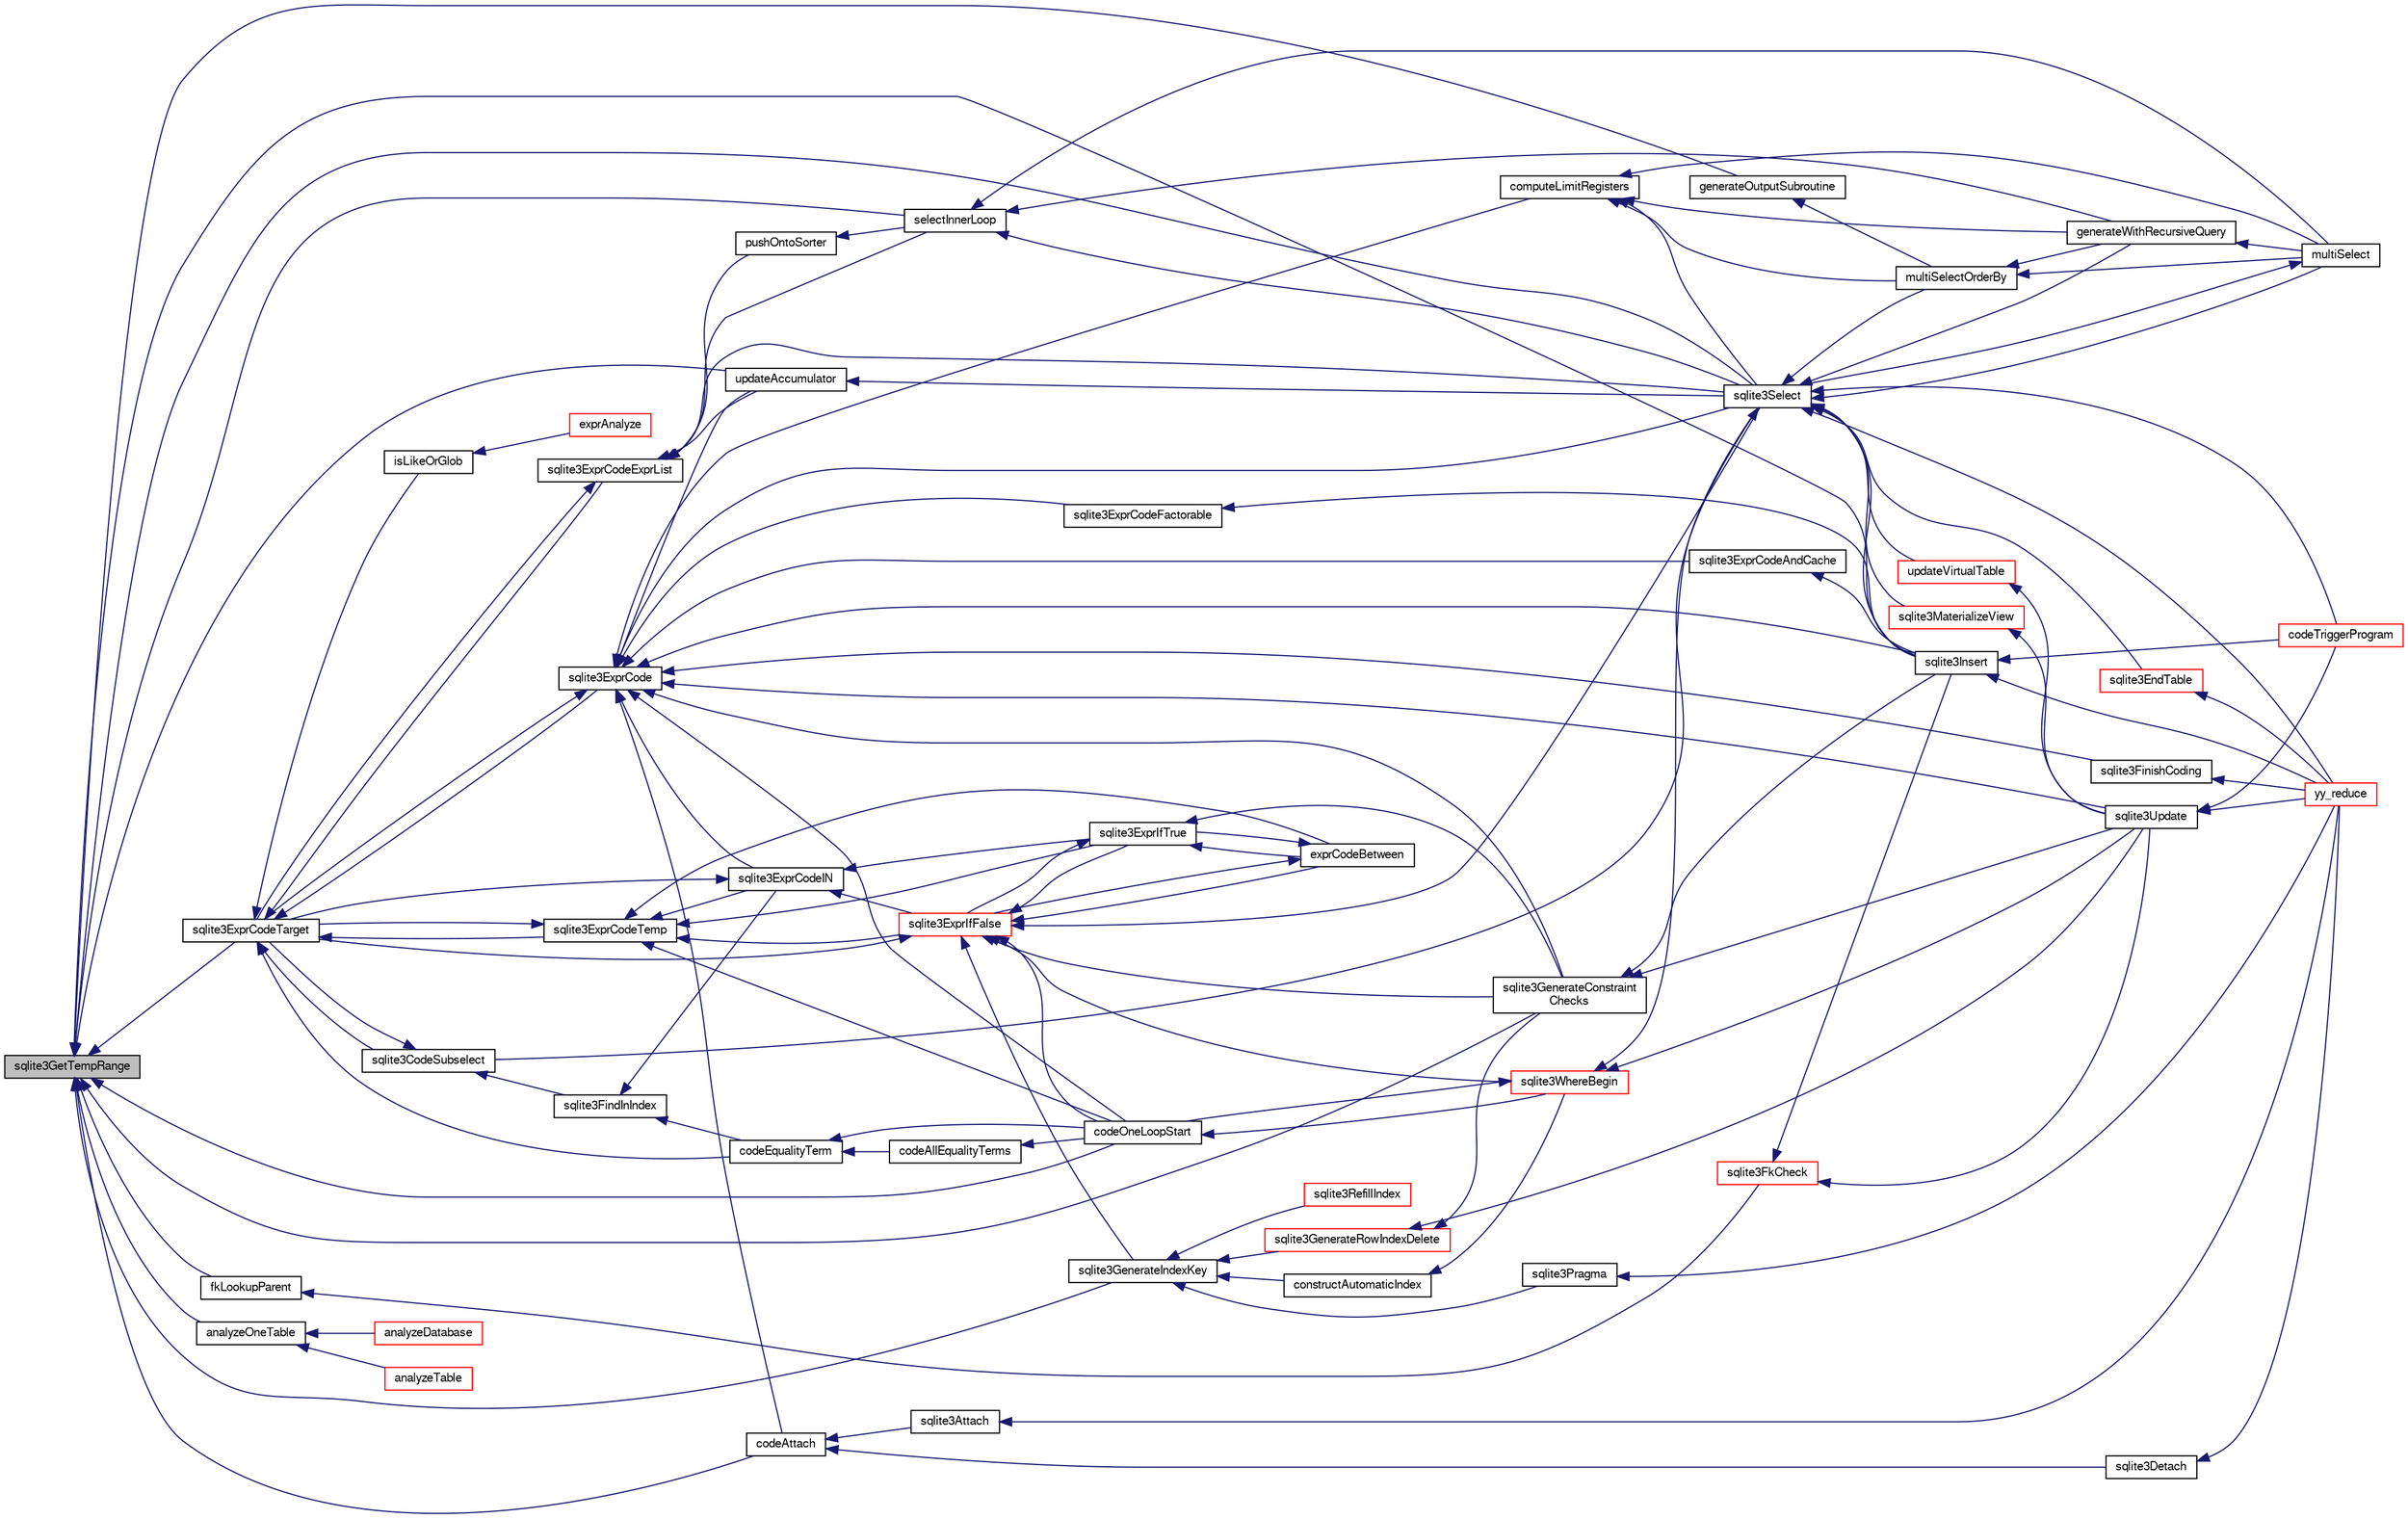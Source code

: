 digraph "sqlite3GetTempRange"
{
  edge [fontname="FreeSans",fontsize="10",labelfontname="FreeSans",labelfontsize="10"];
  node [fontname="FreeSans",fontsize="10",shape=record];
  rankdir="LR";
  Node558359 [label="sqlite3GetTempRange",height=0.2,width=0.4,color="black", fillcolor="grey75", style="filled", fontcolor="black"];
  Node558359 -> Node558360 [dir="back",color="midnightblue",fontsize="10",style="solid",fontname="FreeSans"];
  Node558360 [label="sqlite3ExprCodeTarget",height=0.2,width=0.4,color="black", fillcolor="white", style="filled",URL="$sqlite3_8c.html#a4f308397a0a3ed299ed31aaa1ae2a293"];
  Node558360 -> Node558361 [dir="back",color="midnightblue",fontsize="10",style="solid",fontname="FreeSans"];
  Node558361 [label="sqlite3CodeSubselect",height=0.2,width=0.4,color="black", fillcolor="white", style="filled",URL="$sqlite3_8c.html#aa69b46d2204a1d1b110107a1be12ee0c"];
  Node558361 -> Node558362 [dir="back",color="midnightblue",fontsize="10",style="solid",fontname="FreeSans"];
  Node558362 [label="sqlite3FindInIndex",height=0.2,width=0.4,color="black", fillcolor="white", style="filled",URL="$sqlite3_8c.html#af7d8c56ab0231f44bb5f87b3fafeffb2"];
  Node558362 -> Node558363 [dir="back",color="midnightblue",fontsize="10",style="solid",fontname="FreeSans"];
  Node558363 [label="sqlite3ExprCodeIN",height=0.2,width=0.4,color="black", fillcolor="white", style="filled",URL="$sqlite3_8c.html#ad9cf4f5b5ffb90c24a4a0900c8626193"];
  Node558363 -> Node558360 [dir="back",color="midnightblue",fontsize="10",style="solid",fontname="FreeSans"];
  Node558363 -> Node558364 [dir="back",color="midnightblue",fontsize="10",style="solid",fontname="FreeSans"];
  Node558364 [label="sqlite3ExprIfTrue",height=0.2,width=0.4,color="black", fillcolor="white", style="filled",URL="$sqlite3_8c.html#ad93a55237c23e1b743ab1f59df1a1444"];
  Node558364 -> Node558365 [dir="back",color="midnightblue",fontsize="10",style="solid",fontname="FreeSans"];
  Node558365 [label="exprCodeBetween",height=0.2,width=0.4,color="black", fillcolor="white", style="filled",URL="$sqlite3_8c.html#abd053493214542bca8f406f42145d173"];
  Node558365 -> Node558364 [dir="back",color="midnightblue",fontsize="10",style="solid",fontname="FreeSans"];
  Node558365 -> Node558366 [dir="back",color="midnightblue",fontsize="10",style="solid",fontname="FreeSans"];
  Node558366 [label="sqlite3ExprIfFalse",height=0.2,width=0.4,color="red", fillcolor="white", style="filled",URL="$sqlite3_8c.html#af97ecccb5d56e321e118414b08f65b71"];
  Node558366 -> Node558360 [dir="back",color="midnightblue",fontsize="10",style="solid",fontname="FreeSans"];
  Node558366 -> Node558365 [dir="back",color="midnightblue",fontsize="10",style="solid",fontname="FreeSans"];
  Node558366 -> Node558364 [dir="back",color="midnightblue",fontsize="10",style="solid",fontname="FreeSans"];
  Node558366 -> Node558367 [dir="back",color="midnightblue",fontsize="10",style="solid",fontname="FreeSans"];
  Node558367 [label="sqlite3GenerateIndexKey",height=0.2,width=0.4,color="black", fillcolor="white", style="filled",URL="$sqlite3_8c.html#ab85ac93d5c5e6760f45f07897be7f272"];
  Node558367 -> Node558368 [dir="back",color="midnightblue",fontsize="10",style="solid",fontname="FreeSans"];
  Node558368 [label="sqlite3RefillIndex",height=0.2,width=0.4,color="red", fillcolor="white", style="filled",URL="$sqlite3_8c.html#a17be5b679d9181b961ea9ba4a18d4f80"];
  Node558367 -> Node558379 [dir="back",color="midnightblue",fontsize="10",style="solid",fontname="FreeSans"];
  Node558379 [label="sqlite3GenerateRowIndexDelete",height=0.2,width=0.4,color="red", fillcolor="white", style="filled",URL="$sqlite3_8c.html#a09c23ae08a7c469d62705f067d7a2135"];
  Node558379 -> Node558393 [dir="back",color="midnightblue",fontsize="10",style="solid",fontname="FreeSans"];
  Node558393 [label="sqlite3GenerateConstraint\lChecks",height=0.2,width=0.4,color="black", fillcolor="white", style="filled",URL="$sqlite3_8c.html#aef639c1e6a0c0a67ca6e7690ad931bd2"];
  Node558393 -> Node558391 [dir="back",color="midnightblue",fontsize="10",style="solid",fontname="FreeSans"];
  Node558391 [label="sqlite3Insert",height=0.2,width=0.4,color="black", fillcolor="white", style="filled",URL="$sqlite3_8c.html#a5b17c9c2000bae6bdff8e6be48d7dc2b"];
  Node558391 -> Node558384 [dir="back",color="midnightblue",fontsize="10",style="solid",fontname="FreeSans"];
  Node558384 [label="codeTriggerProgram",height=0.2,width=0.4,color="red", fillcolor="white", style="filled",URL="$sqlite3_8c.html#a120801f59d9281d201d2ff4b2606836e"];
  Node558391 -> Node558371 [dir="back",color="midnightblue",fontsize="10",style="solid",fontname="FreeSans"];
  Node558371 [label="yy_reduce",height=0.2,width=0.4,color="red", fillcolor="white", style="filled",URL="$sqlite3_8c.html#a7c419a9b25711c666a9a2449ef377f14"];
  Node558393 -> Node558389 [dir="back",color="midnightblue",fontsize="10",style="solid",fontname="FreeSans"];
  Node558389 [label="sqlite3Update",height=0.2,width=0.4,color="black", fillcolor="white", style="filled",URL="$sqlite3_8c.html#ac5aa67c46e8cc8174566fabe6809fafa"];
  Node558389 -> Node558384 [dir="back",color="midnightblue",fontsize="10",style="solid",fontname="FreeSans"];
  Node558389 -> Node558371 [dir="back",color="midnightblue",fontsize="10",style="solid",fontname="FreeSans"];
  Node558379 -> Node558389 [dir="back",color="midnightblue",fontsize="10",style="solid",fontname="FreeSans"];
  Node558367 -> Node558394 [dir="back",color="midnightblue",fontsize="10",style="solid",fontname="FreeSans"];
  Node558394 [label="sqlite3Pragma",height=0.2,width=0.4,color="black", fillcolor="white", style="filled",URL="$sqlite3_8c.html#a111391370f58f8e6a6eca51fd34d62ed"];
  Node558394 -> Node558371 [dir="back",color="midnightblue",fontsize="10",style="solid",fontname="FreeSans"];
  Node558367 -> Node558395 [dir="back",color="midnightblue",fontsize="10",style="solid",fontname="FreeSans"];
  Node558395 [label="constructAutomaticIndex",height=0.2,width=0.4,color="black", fillcolor="white", style="filled",URL="$sqlite3_8c.html#aad43d38bc718f4c8e8d0dd8f33ed526f"];
  Node558395 -> Node558396 [dir="back",color="midnightblue",fontsize="10",style="solid",fontname="FreeSans"];
  Node558396 [label="sqlite3WhereBegin",height=0.2,width=0.4,color="red", fillcolor="white", style="filled",URL="$sqlite3_8c.html#acad049f5c9a96a8118cffd5e5ce89f7c"];
  Node558396 -> Node558399 [dir="back",color="midnightblue",fontsize="10",style="solid",fontname="FreeSans"];
  Node558399 [label="sqlite3Select",height=0.2,width=0.4,color="black", fillcolor="white", style="filled",URL="$sqlite3_8c.html#a2465ee8c956209ba4b272477b7c21a45"];
  Node558399 -> Node558361 [dir="back",color="midnightblue",fontsize="10",style="solid",fontname="FreeSans"];
  Node558399 -> Node558374 [dir="back",color="midnightblue",fontsize="10",style="solid",fontname="FreeSans"];
  Node558374 [label="sqlite3EndTable",height=0.2,width=0.4,color="red", fillcolor="white", style="filled",URL="$sqlite3_8c.html#a7b5f2c66c0f0b6f819d970ca389768b0"];
  Node558374 -> Node558371 [dir="back",color="midnightblue",fontsize="10",style="solid",fontname="FreeSans"];
  Node558399 -> Node558400 [dir="back",color="midnightblue",fontsize="10",style="solid",fontname="FreeSans"];
  Node558400 [label="sqlite3MaterializeView",height=0.2,width=0.4,color="red", fillcolor="white", style="filled",URL="$sqlite3_8c.html#a4557984b0b75f998fb0c3f231c9b1def"];
  Node558400 -> Node558389 [dir="back",color="midnightblue",fontsize="10",style="solid",fontname="FreeSans"];
  Node558399 -> Node558391 [dir="back",color="midnightblue",fontsize="10",style="solid",fontname="FreeSans"];
  Node558399 -> Node558401 [dir="back",color="midnightblue",fontsize="10",style="solid",fontname="FreeSans"];
  Node558401 [label="generateWithRecursiveQuery",height=0.2,width=0.4,color="black", fillcolor="white", style="filled",URL="$sqlite3_8c.html#ade2c3663fa9c3b9676507984b9483942"];
  Node558401 -> Node558402 [dir="back",color="midnightblue",fontsize="10",style="solid",fontname="FreeSans"];
  Node558402 [label="multiSelect",height=0.2,width=0.4,color="black", fillcolor="white", style="filled",URL="$sqlite3_8c.html#a6456c61f3d9b2389738753cedfa24fa7"];
  Node558402 -> Node558399 [dir="back",color="midnightblue",fontsize="10",style="solid",fontname="FreeSans"];
  Node558399 -> Node558402 [dir="back",color="midnightblue",fontsize="10",style="solid",fontname="FreeSans"];
  Node558399 -> Node558403 [dir="back",color="midnightblue",fontsize="10",style="solid",fontname="FreeSans"];
  Node558403 [label="multiSelectOrderBy",height=0.2,width=0.4,color="black", fillcolor="white", style="filled",URL="$sqlite3_8c.html#afcdb8488c6f4dfdadaf9f04bca35b808"];
  Node558403 -> Node558401 [dir="back",color="midnightblue",fontsize="10",style="solid",fontname="FreeSans"];
  Node558403 -> Node558402 [dir="back",color="midnightblue",fontsize="10",style="solid",fontname="FreeSans"];
  Node558399 -> Node558384 [dir="back",color="midnightblue",fontsize="10",style="solid",fontname="FreeSans"];
  Node558399 -> Node558404 [dir="back",color="midnightblue",fontsize="10",style="solid",fontname="FreeSans"];
  Node558404 [label="updateVirtualTable",height=0.2,width=0.4,color="red", fillcolor="white", style="filled",URL="$sqlite3_8c.html#a740220531db9293c39a2cdd7da3f74e1"];
  Node558404 -> Node558389 [dir="back",color="midnightblue",fontsize="10",style="solid",fontname="FreeSans"];
  Node558399 -> Node558371 [dir="back",color="midnightblue",fontsize="10",style="solid",fontname="FreeSans"];
  Node558396 -> Node558389 [dir="back",color="midnightblue",fontsize="10",style="solid",fontname="FreeSans"];
  Node558396 -> Node558405 [dir="back",color="midnightblue",fontsize="10",style="solid",fontname="FreeSans"];
  Node558405 [label="codeOneLoopStart",height=0.2,width=0.4,color="black", fillcolor="white", style="filled",URL="$sqlite3_8c.html#aa868875120b151c169cc79139ed6e008"];
  Node558405 -> Node558396 [dir="back",color="midnightblue",fontsize="10",style="solid",fontname="FreeSans"];
  Node558366 -> Node558393 [dir="back",color="midnightblue",fontsize="10",style="solid",fontname="FreeSans"];
  Node558366 -> Node558399 [dir="back",color="midnightblue",fontsize="10",style="solid",fontname="FreeSans"];
  Node558366 -> Node558405 [dir="back",color="midnightblue",fontsize="10",style="solid",fontname="FreeSans"];
  Node558366 -> Node558396 [dir="back",color="midnightblue",fontsize="10",style="solid",fontname="FreeSans"];
  Node558364 -> Node558366 [dir="back",color="midnightblue",fontsize="10",style="solid",fontname="FreeSans"];
  Node558364 -> Node558393 [dir="back",color="midnightblue",fontsize="10",style="solid",fontname="FreeSans"];
  Node558363 -> Node558366 [dir="back",color="midnightblue",fontsize="10",style="solid",fontname="FreeSans"];
  Node558362 -> Node558406 [dir="back",color="midnightblue",fontsize="10",style="solid",fontname="FreeSans"];
  Node558406 [label="codeEqualityTerm",height=0.2,width=0.4,color="black", fillcolor="white", style="filled",URL="$sqlite3_8c.html#ad88a57073f031452c9843e97f15acc47"];
  Node558406 -> Node558407 [dir="back",color="midnightblue",fontsize="10",style="solid",fontname="FreeSans"];
  Node558407 [label="codeAllEqualityTerms",height=0.2,width=0.4,color="black", fillcolor="white", style="filled",URL="$sqlite3_8c.html#a3095598b812500a4efe41bf17cd49381"];
  Node558407 -> Node558405 [dir="back",color="midnightblue",fontsize="10",style="solid",fontname="FreeSans"];
  Node558406 -> Node558405 [dir="back",color="midnightblue",fontsize="10",style="solid",fontname="FreeSans"];
  Node558361 -> Node558360 [dir="back",color="midnightblue",fontsize="10",style="solid",fontname="FreeSans"];
  Node558360 -> Node558408 [dir="back",color="midnightblue",fontsize="10",style="solid",fontname="FreeSans"];
  Node558408 [label="sqlite3ExprCodeTemp",height=0.2,width=0.4,color="black", fillcolor="white", style="filled",URL="$sqlite3_8c.html#a3bc5c1ccb3c5851847e2aeb4a84ae1fc"];
  Node558408 -> Node558363 [dir="back",color="midnightblue",fontsize="10",style="solid",fontname="FreeSans"];
  Node558408 -> Node558360 [dir="back",color="midnightblue",fontsize="10",style="solid",fontname="FreeSans"];
  Node558408 -> Node558365 [dir="back",color="midnightblue",fontsize="10",style="solid",fontname="FreeSans"];
  Node558408 -> Node558364 [dir="back",color="midnightblue",fontsize="10",style="solid",fontname="FreeSans"];
  Node558408 -> Node558366 [dir="back",color="midnightblue",fontsize="10",style="solid",fontname="FreeSans"];
  Node558408 -> Node558405 [dir="back",color="midnightblue",fontsize="10",style="solid",fontname="FreeSans"];
  Node558360 -> Node558409 [dir="back",color="midnightblue",fontsize="10",style="solid",fontname="FreeSans"];
  Node558409 [label="sqlite3ExprCode",height=0.2,width=0.4,color="black", fillcolor="white", style="filled",URL="$sqlite3_8c.html#a75f270fb0b111b86924cca4ea507b417"];
  Node558409 -> Node558363 [dir="back",color="midnightblue",fontsize="10",style="solid",fontname="FreeSans"];
  Node558409 -> Node558360 [dir="back",color="midnightblue",fontsize="10",style="solid",fontname="FreeSans"];
  Node558409 -> Node558410 [dir="back",color="midnightblue",fontsize="10",style="solid",fontname="FreeSans"];
  Node558410 [label="sqlite3ExprCodeFactorable",height=0.2,width=0.4,color="black", fillcolor="white", style="filled",URL="$sqlite3_8c.html#a843f7fd58eec5a683c1fd8435fcd1e84"];
  Node558410 -> Node558391 [dir="back",color="midnightblue",fontsize="10",style="solid",fontname="FreeSans"];
  Node558409 -> Node558411 [dir="back",color="midnightblue",fontsize="10",style="solid",fontname="FreeSans"];
  Node558411 [label="sqlite3ExprCodeAndCache",height=0.2,width=0.4,color="black", fillcolor="white", style="filled",URL="$sqlite3_8c.html#ae3e46527d9b7fc9cb9236d21a5e6b1d8"];
  Node558411 -> Node558391 [dir="back",color="midnightblue",fontsize="10",style="solid",fontname="FreeSans"];
  Node558409 -> Node558412 [dir="back",color="midnightblue",fontsize="10",style="solid",fontname="FreeSans"];
  Node558412 [label="codeAttach",height=0.2,width=0.4,color="black", fillcolor="white", style="filled",URL="$sqlite3_8c.html#ade4e9e30d828a19c191fdcb098676d5b"];
  Node558412 -> Node558413 [dir="back",color="midnightblue",fontsize="10",style="solid",fontname="FreeSans"];
  Node558413 [label="sqlite3Detach",height=0.2,width=0.4,color="black", fillcolor="white", style="filled",URL="$sqlite3_8c.html#ab1a5a0b01c7560aef5e0b8603a68747d"];
  Node558413 -> Node558371 [dir="back",color="midnightblue",fontsize="10",style="solid",fontname="FreeSans"];
  Node558412 -> Node558414 [dir="back",color="midnightblue",fontsize="10",style="solid",fontname="FreeSans"];
  Node558414 [label="sqlite3Attach",height=0.2,width=0.4,color="black", fillcolor="white", style="filled",URL="$sqlite3_8c.html#ae0907fe0b43cc1b4c7e6a16213e8546f"];
  Node558414 -> Node558371 [dir="back",color="midnightblue",fontsize="10",style="solid",fontname="FreeSans"];
  Node558409 -> Node558415 [dir="back",color="midnightblue",fontsize="10",style="solid",fontname="FreeSans"];
  Node558415 [label="sqlite3FinishCoding",height=0.2,width=0.4,color="black", fillcolor="white", style="filled",URL="$sqlite3_8c.html#a651bc5b446c276c092705856d995b278"];
  Node558415 -> Node558371 [dir="back",color="midnightblue",fontsize="10",style="solid",fontname="FreeSans"];
  Node558409 -> Node558391 [dir="back",color="midnightblue",fontsize="10",style="solid",fontname="FreeSans"];
  Node558409 -> Node558393 [dir="back",color="midnightblue",fontsize="10",style="solid",fontname="FreeSans"];
  Node558409 -> Node558416 [dir="back",color="midnightblue",fontsize="10",style="solid",fontname="FreeSans"];
  Node558416 [label="computeLimitRegisters",height=0.2,width=0.4,color="black", fillcolor="white", style="filled",URL="$sqlite3_8c.html#ae9d37055e4905929b6f6cda5461e2f37"];
  Node558416 -> Node558401 [dir="back",color="midnightblue",fontsize="10",style="solid",fontname="FreeSans"];
  Node558416 -> Node558402 [dir="back",color="midnightblue",fontsize="10",style="solid",fontname="FreeSans"];
  Node558416 -> Node558403 [dir="back",color="midnightblue",fontsize="10",style="solid",fontname="FreeSans"];
  Node558416 -> Node558399 [dir="back",color="midnightblue",fontsize="10",style="solid",fontname="FreeSans"];
  Node558409 -> Node558417 [dir="back",color="midnightblue",fontsize="10",style="solid",fontname="FreeSans"];
  Node558417 [label="updateAccumulator",height=0.2,width=0.4,color="black", fillcolor="white", style="filled",URL="$sqlite3_8c.html#a1681660dd3ecd50c8727d6e56a537bd9"];
  Node558417 -> Node558399 [dir="back",color="midnightblue",fontsize="10",style="solid",fontname="FreeSans"];
  Node558409 -> Node558399 [dir="back",color="midnightblue",fontsize="10",style="solid",fontname="FreeSans"];
  Node558409 -> Node558389 [dir="back",color="midnightblue",fontsize="10",style="solid",fontname="FreeSans"];
  Node558409 -> Node558405 [dir="back",color="midnightblue",fontsize="10",style="solid",fontname="FreeSans"];
  Node558360 -> Node558418 [dir="back",color="midnightblue",fontsize="10",style="solid",fontname="FreeSans"];
  Node558418 [label="sqlite3ExprCodeExprList",height=0.2,width=0.4,color="black", fillcolor="white", style="filled",URL="$sqlite3_8c.html#a05b2b3dc3de7565de24eb3a2ff4e9566"];
  Node558418 -> Node558360 [dir="back",color="midnightblue",fontsize="10",style="solid",fontname="FreeSans"];
  Node558418 -> Node558419 [dir="back",color="midnightblue",fontsize="10",style="solid",fontname="FreeSans"];
  Node558419 [label="pushOntoSorter",height=0.2,width=0.4,color="black", fillcolor="white", style="filled",URL="$sqlite3_8c.html#a4555397beb584a386e7739cf022a6651"];
  Node558419 -> Node558420 [dir="back",color="midnightblue",fontsize="10",style="solid",fontname="FreeSans"];
  Node558420 [label="selectInnerLoop",height=0.2,width=0.4,color="black", fillcolor="white", style="filled",URL="$sqlite3_8c.html#ababe0933661ebe67eb0e6074bb1fd411"];
  Node558420 -> Node558401 [dir="back",color="midnightblue",fontsize="10",style="solid",fontname="FreeSans"];
  Node558420 -> Node558402 [dir="back",color="midnightblue",fontsize="10",style="solid",fontname="FreeSans"];
  Node558420 -> Node558399 [dir="back",color="midnightblue",fontsize="10",style="solid",fontname="FreeSans"];
  Node558418 -> Node558420 [dir="back",color="midnightblue",fontsize="10",style="solid",fontname="FreeSans"];
  Node558418 -> Node558417 [dir="back",color="midnightblue",fontsize="10",style="solid",fontname="FreeSans"];
  Node558418 -> Node558399 [dir="back",color="midnightblue",fontsize="10",style="solid",fontname="FreeSans"];
  Node558360 -> Node558421 [dir="back",color="midnightblue",fontsize="10",style="solid",fontname="FreeSans"];
  Node558421 [label="isLikeOrGlob",height=0.2,width=0.4,color="black", fillcolor="white", style="filled",URL="$sqlite3_8c.html#a6c38e495198bf8976f68d1a6ebd74a50"];
  Node558421 -> Node558422 [dir="back",color="midnightblue",fontsize="10",style="solid",fontname="FreeSans"];
  Node558422 [label="exprAnalyze",height=0.2,width=0.4,color="red", fillcolor="white", style="filled",URL="$sqlite3_8c.html#acb10e48c9a4184a4edd9bfd5b14ad0b7"];
  Node558360 -> Node558406 [dir="back",color="midnightblue",fontsize="10",style="solid",fontname="FreeSans"];
  Node558359 -> Node558430 [dir="back",color="midnightblue",fontsize="10",style="solid",fontname="FreeSans"];
  Node558430 [label="analyzeOneTable",height=0.2,width=0.4,color="black", fillcolor="white", style="filled",URL="$sqlite3_8c.html#a31d4182bf855943a5d0526dbb4987803"];
  Node558430 -> Node558431 [dir="back",color="midnightblue",fontsize="10",style="solid",fontname="FreeSans"];
  Node558431 [label="analyzeDatabase",height=0.2,width=0.4,color="red", fillcolor="white", style="filled",URL="$sqlite3_8c.html#a19f2a630f42aaa010d1b47b81f8cea18"];
  Node558430 -> Node558433 [dir="back",color="midnightblue",fontsize="10",style="solid",fontname="FreeSans"];
  Node558433 [label="analyzeTable",height=0.2,width=0.4,color="red", fillcolor="white", style="filled",URL="$sqlite3_8c.html#a85f18bcf2d42d5d6ae3033b0c49144b6"];
  Node558359 -> Node558412 [dir="back",color="midnightblue",fontsize="10",style="solid",fontname="FreeSans"];
  Node558359 -> Node558367 [dir="back",color="midnightblue",fontsize="10",style="solid",fontname="FreeSans"];
  Node558359 -> Node558434 [dir="back",color="midnightblue",fontsize="10",style="solid",fontname="FreeSans"];
  Node558434 [label="fkLookupParent",height=0.2,width=0.4,color="black", fillcolor="white", style="filled",URL="$sqlite3_8c.html#ac7b0111b1d2e3305a38874a645a86d06"];
  Node558434 -> Node558398 [dir="back",color="midnightblue",fontsize="10",style="solid",fontname="FreeSans"];
  Node558398 [label="sqlite3FkCheck",height=0.2,width=0.4,color="red", fillcolor="white", style="filled",URL="$sqlite3_8c.html#aa38fb76c7d6f48f19772877a41703b92"];
  Node558398 -> Node558391 [dir="back",color="midnightblue",fontsize="10",style="solid",fontname="FreeSans"];
  Node558398 -> Node558389 [dir="back",color="midnightblue",fontsize="10",style="solid",fontname="FreeSans"];
  Node558359 -> Node558391 [dir="back",color="midnightblue",fontsize="10",style="solid",fontname="FreeSans"];
  Node558359 -> Node558393 [dir="back",color="midnightblue",fontsize="10",style="solid",fontname="FreeSans"];
  Node558359 -> Node558420 [dir="back",color="midnightblue",fontsize="10",style="solid",fontname="FreeSans"];
  Node558359 -> Node558435 [dir="back",color="midnightblue",fontsize="10",style="solid",fontname="FreeSans"];
  Node558435 [label="generateOutputSubroutine",height=0.2,width=0.4,color="black", fillcolor="white", style="filled",URL="$sqlite3_8c.html#a726cb50d2916b29ad5dc1e51f635af25"];
  Node558435 -> Node558403 [dir="back",color="midnightblue",fontsize="10",style="solid",fontname="FreeSans"];
  Node558359 -> Node558417 [dir="back",color="midnightblue",fontsize="10",style="solid",fontname="FreeSans"];
  Node558359 -> Node558399 [dir="back",color="midnightblue",fontsize="10",style="solid",fontname="FreeSans"];
  Node558359 -> Node558405 [dir="back",color="midnightblue",fontsize="10",style="solid",fontname="FreeSans"];
}
